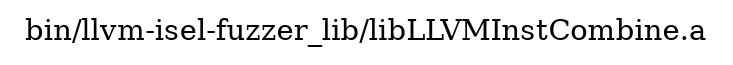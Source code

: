 digraph "bin/llvm-isel-fuzzer_lib/libLLVMInstCombine.a" {
	label="bin/llvm-isel-fuzzer_lib/libLLVMInstCombine.a";
	rankdir=LR;

}
